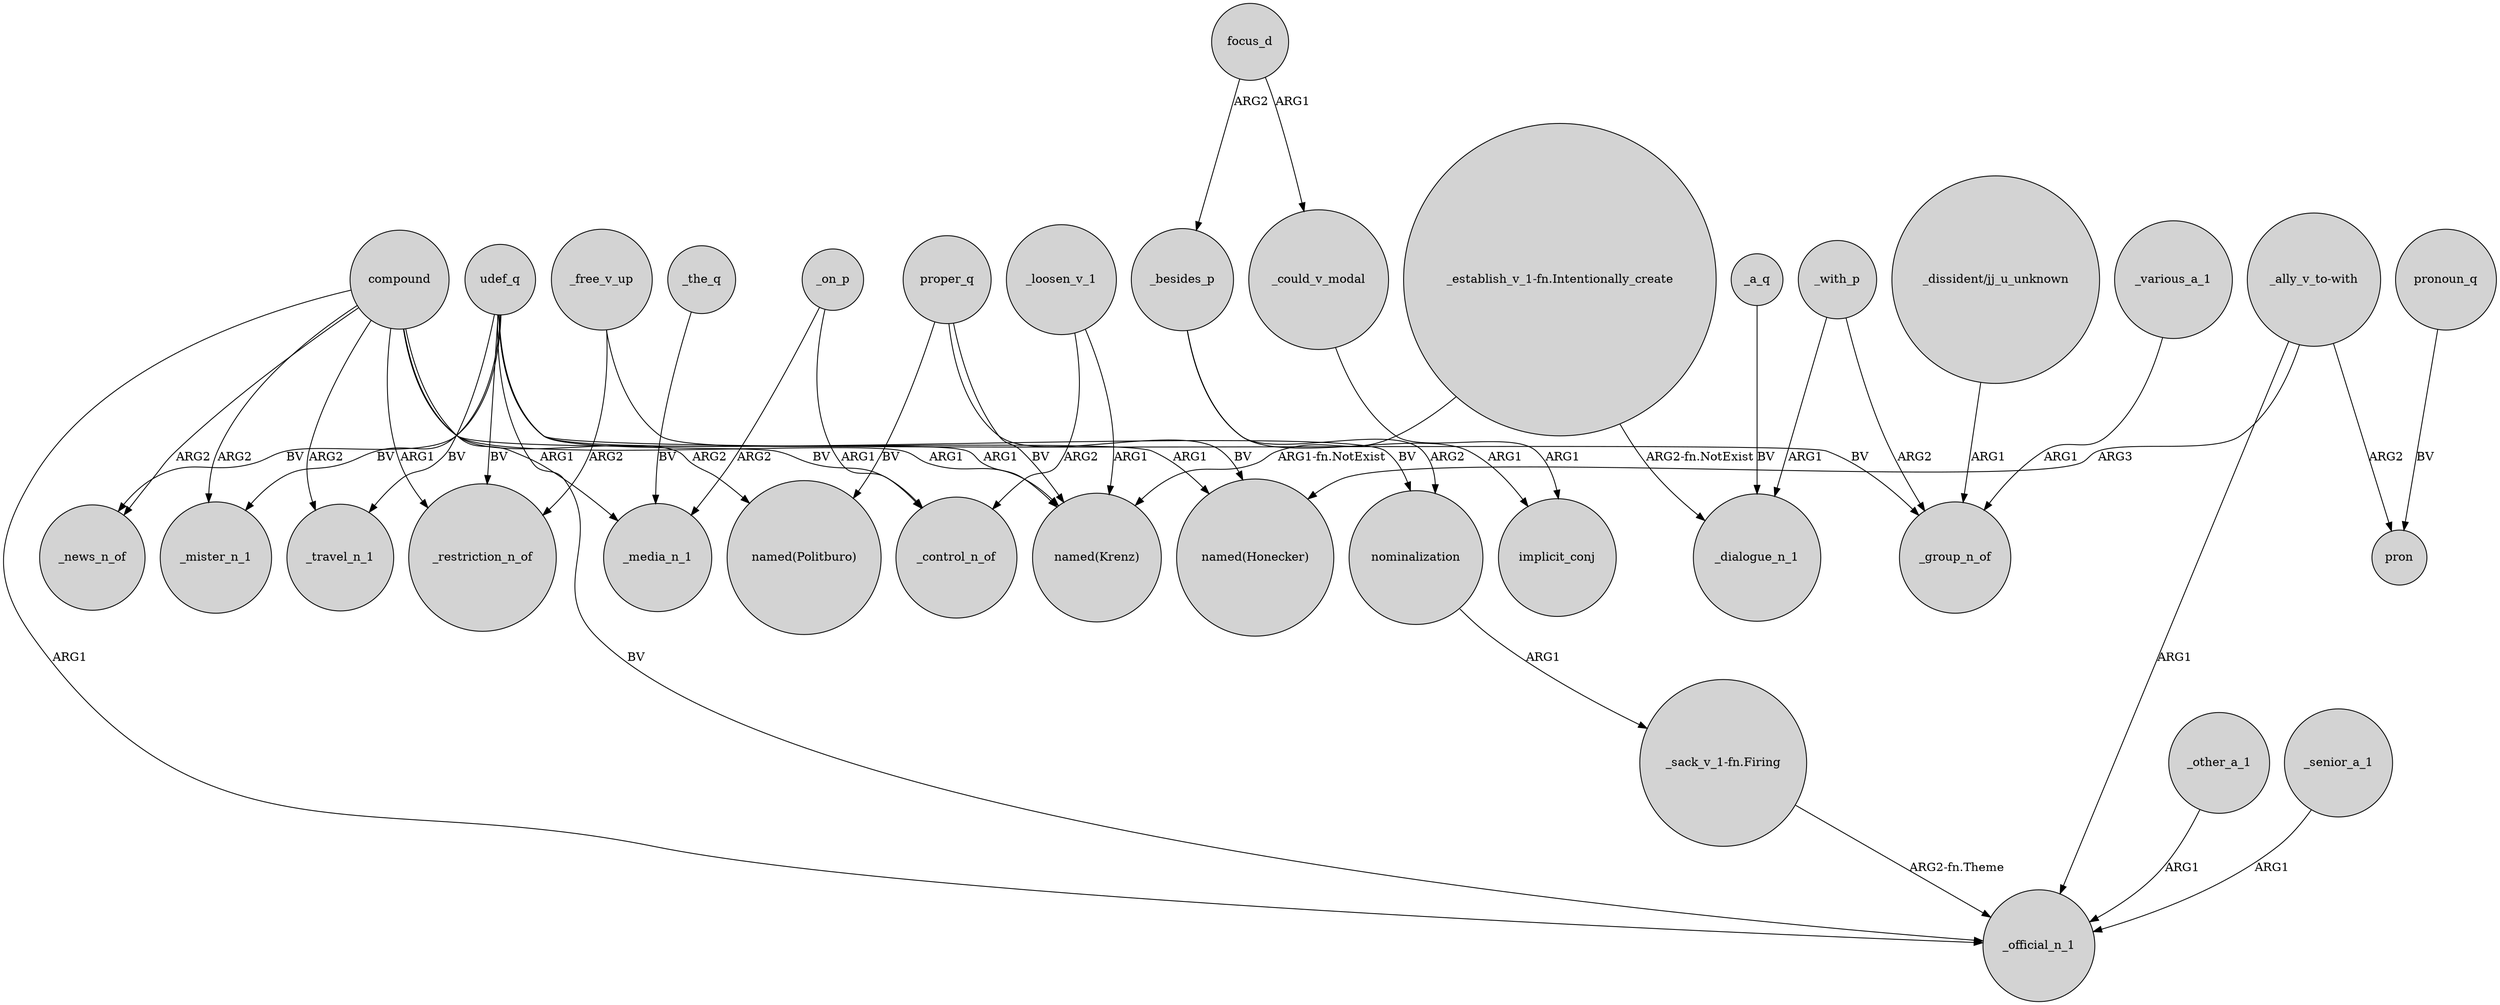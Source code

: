 digraph {
	node [shape=circle style=filled]
	_free_v_up -> "named(Krenz)" [label=ARG1]
	"_sack_v_1-fn.Firing" -> _official_n_1 [label="ARG2-fn.Theme"]
	"_ally_v_to-with" -> _official_n_1 [label=ARG1]
	compound -> _media_n_1 [label=ARG1]
	_free_v_up -> _restriction_n_of [label=ARG2]
	nominalization -> "_sack_v_1-fn.Firing" [label=ARG1]
	compound -> _restriction_n_of [label=ARG1]
	compound -> "named(Politburo)" [label=ARG2]
	proper_q -> "named(Politburo)" [label=BV]
	"_ally_v_to-with" -> pron [label=ARG2]
	_loosen_v_1 -> _control_n_of [label=ARG2]
	_on_p -> _control_n_of [label=ARG1]
	_a_q -> _dialogue_n_1 [label=BV]
	_with_p -> _dialogue_n_1 [label=ARG1]
	udef_q -> _control_n_of [label=BV]
	compound -> _mister_n_1 [label=ARG2]
	_could_v_modal -> implicit_conj [label=ARG1]
	proper_q -> "named(Krenz)" [label=BV]
	udef_q -> _mister_n_1 [label=BV]
	udef_q -> _travel_n_1 [label=BV]
	focus_d -> _could_v_modal [label=ARG1]
	_on_p -> _media_n_1 [label=ARG2]
	udef_q -> _restriction_n_of [label=BV]
	"_ally_v_to-with" -> "named(Honecker)" [label=ARG3]
	_loosen_v_1 -> "named(Krenz)" [label=ARG1]
	"_establish_v_1-fn.Intentionally_create" -> _dialogue_n_1 [label="ARG2-fn.NotExist"]
	proper_q -> "named(Honecker)" [label=BV]
	pronoun_q -> pron [label=BV]
	_with_p -> _group_n_of [label=ARG2]
	_besides_p -> implicit_conj [label=ARG1]
	_other_a_1 -> _official_n_1 [label=ARG1]
	udef_q -> _official_n_1 [label=BV]
	compound -> _news_n_of [label=ARG2]
	udef_q -> nominalization [label=BV]
	compound -> "named(Honecker)" [label=ARG1]
	_senior_a_1 -> _official_n_1 [label=ARG1]
	_besides_p -> nominalization [label=ARG2]
	compound -> "named(Krenz)" [label=ARG1]
	compound -> _official_n_1 [label=ARG1]
	focus_d -> _besides_p [label=ARG2]
	"_dissident/jj_u_unknown" -> _group_n_of [label=ARG1]
	_various_a_1 -> _group_n_of [label=ARG1]
	udef_q -> _news_n_of [label=BV]
	udef_q -> _group_n_of [label=BV]
	compound -> _travel_n_1 [label=ARG2]
	"_establish_v_1-fn.Intentionally_create" -> "named(Krenz)" [label="ARG1-fn.NotExist"]
	_the_q -> _media_n_1 [label=BV]
}
